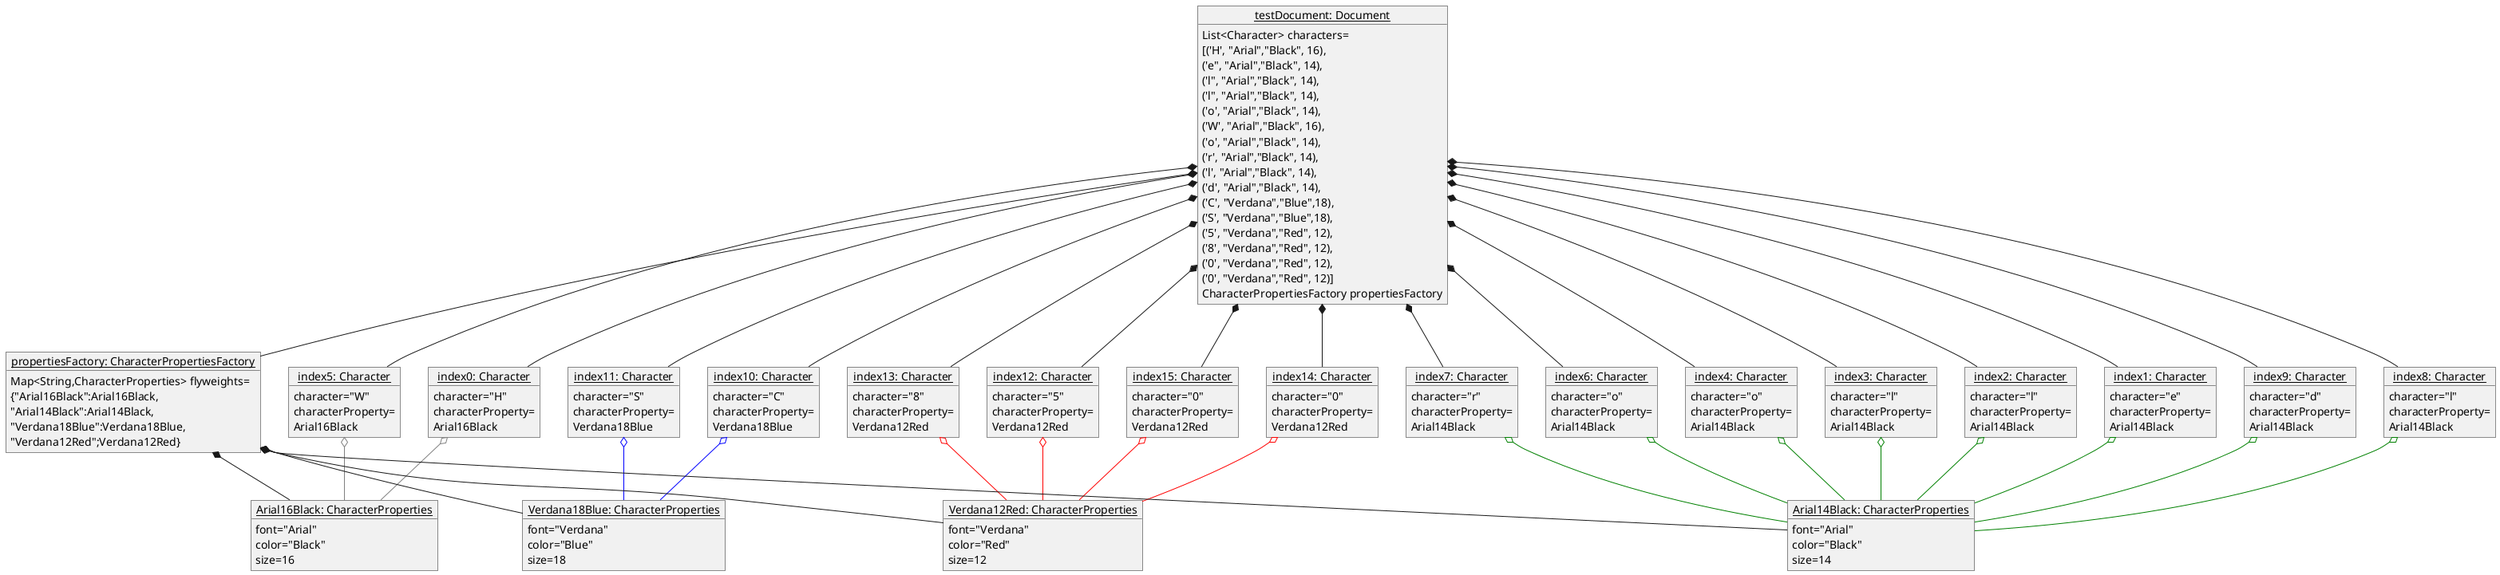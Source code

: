@startuml
'https://plantuml.com/object-diagram
together {

    object "<u>index0: Character</u>" as Character0{
        character="H"
        characterProperty=
        Arial16Black
    }
    object "<u>index1: Character</u>" as Character1{
        character="e"
        characterProperty=
        Arial14Black
    }
    object "<u>index2: Character</u>" as Character2{
        character="l"
        characterProperty=
        Arial14Black
    }
    object "<u>index3: Character</u>" as Character3{
        character="l"
        characterProperty=
        Arial14Black
    }
    object "<u>index4: Character</u>" as Character4{
        character="o"
        characterProperty=
        Arial14Black
    }
    object "<u>index5: Character</u>" as Character5{
        character="W"
        characterProperty=
        Arial16Black
    }
    object "<u>index6: Character</u>" as Character6{
        character="o"
        characterProperty=
        Arial14Black
    }
    object "<u>index7: Character</u>" as Character7{
        character="r"
        characterProperty=
        Arial14Black
    }
    object "<u>index8: Character</u>" as Character8{
        character="l"
        characterProperty=
        Arial14Black
    }
    object "<u>index9: Character</u>" as Character9{
        character="d"
        characterProperty=
        Arial14Black
    }
    object "<u>index10: Character</u>" as Character10{
        character="C"
        characterProperty=
        Verdana18Blue
    }
    object "<u>index11: Character</u>" as Character11{
        character="S"
        characterProperty=
        Verdana18Blue
    }
    object "<u>index12: Character</u>" as Character12{
        character="5"
        characterProperty=
        Verdana12Red
    }
    object "<u>index13: Character</u>" as Character13{
        character="8"
        characterProperty=
        Verdana12Red
    }
    object "<u>index14: Character</u>" as Character14{
        character="0"
        characterProperty=
        Verdana12Red
    }
    object "<u>index15: Character</u>" as Character15{
        character="0"
        characterProperty=
        Verdana12Red
    }
}
object "<u>Arial16Black: CharacterProperties</u>" as Arial16Black{
    font="Arial"
    color="Black"
    size=16
}
object "<u>Arial14Black: CharacterProperties</u>" as Arial14Black{
    font="Arial"
    color="Black"
    size=14
}
object "<u>Verdana18Blue: CharacterProperties</u>" as Verdana18Blue{
    font="Verdana"
    color="Blue"
    size=18
}
object "<u>Verdana12Red: CharacterProperties</u>" as Verdana12Red{
    font="Verdana"
    color="Red"
    size=12
}


Character0 o--[#grey] Arial16Black
Character1 o--[#green] Arial14Black
Character2 o--[#green] Arial14Black
Character3 o--[#green] Arial14Black
Character4 o--[#green] Arial14Black
Character5 o--[#grey] Arial16Black
Character6 o--[#green] Arial14Black
Character7 o--[#green] Arial14Black
Character8 o--[#green] Arial14Black
Character9 o--[#green] Arial14Black
Character10 o--[#blue] Verdana18Blue
Character11 o--[#blue] Verdana18Blue
Character12 o--[#red] Verdana12Red
Character13 o--[#red] Verdana12Red
Character14 o--[#red] Verdana12Red
Character15 o--[#red] Verdana12Red

object "<u>testDocument: Document</u>" as Document{
  List<Character> characters=
  [('H', "Arial","Black", 16),
  ('e", "Arial","Black", 14),
  ('l", "Arial","Black", 14),
  ('l", "Arial","Black", 14),
  ('o', "Arial","Black", 14),
  ('W', "Arial","Black", 16),
  ('o', "Arial","Black", 14),
  ('r', "Arial","Black", 14),
  ('l', "Arial","Black", 14),
  ('d', "Arial","Black", 14),
  ('C', "Verdana","Blue",18),
  ('S', "Verdana","Blue",18),
  ('5', "Verdana","Red", 12),
  ('8', "Verdana","Red", 12),
  ('0', "Verdana","Red", 12),
  ('0', "Verdana","Red", 12)]

  CharacterPropertiesFactory propertiesFactory
}
object "<u>propertiesFactory: CharacterPropertiesFactory</u>" as flyweightFactory{
    Map<String,CharacterProperties> flyweights=
    {"Arial16Black":Arial16Black,
     "Arial14Black":Arial14Black,
     "Verdana18Blue":Verdana18Blue,
     "Verdana12Red";Verdana12Red}
}

Document *--flyweightFactory

flyweightFactory *--Arial16Black
flyweightFactory *--Arial14Black
flyweightFactory *--Verdana18Blue
flyweightFactory *--Verdana12Red

Document *-- Character0
Document *-- Character1
Document *-- Character2
Document *-- Character3
Document *-- Character4
Document *-- Character5
Document *-- Character6
Document *-- Character7
Document *-- Character8
Document *-- Character9
Document *-- Character10
Document *-- Character11
Document *-- Character12
Document *-- Character13
Document *-- Character14
Document *-- Character15

@enduml